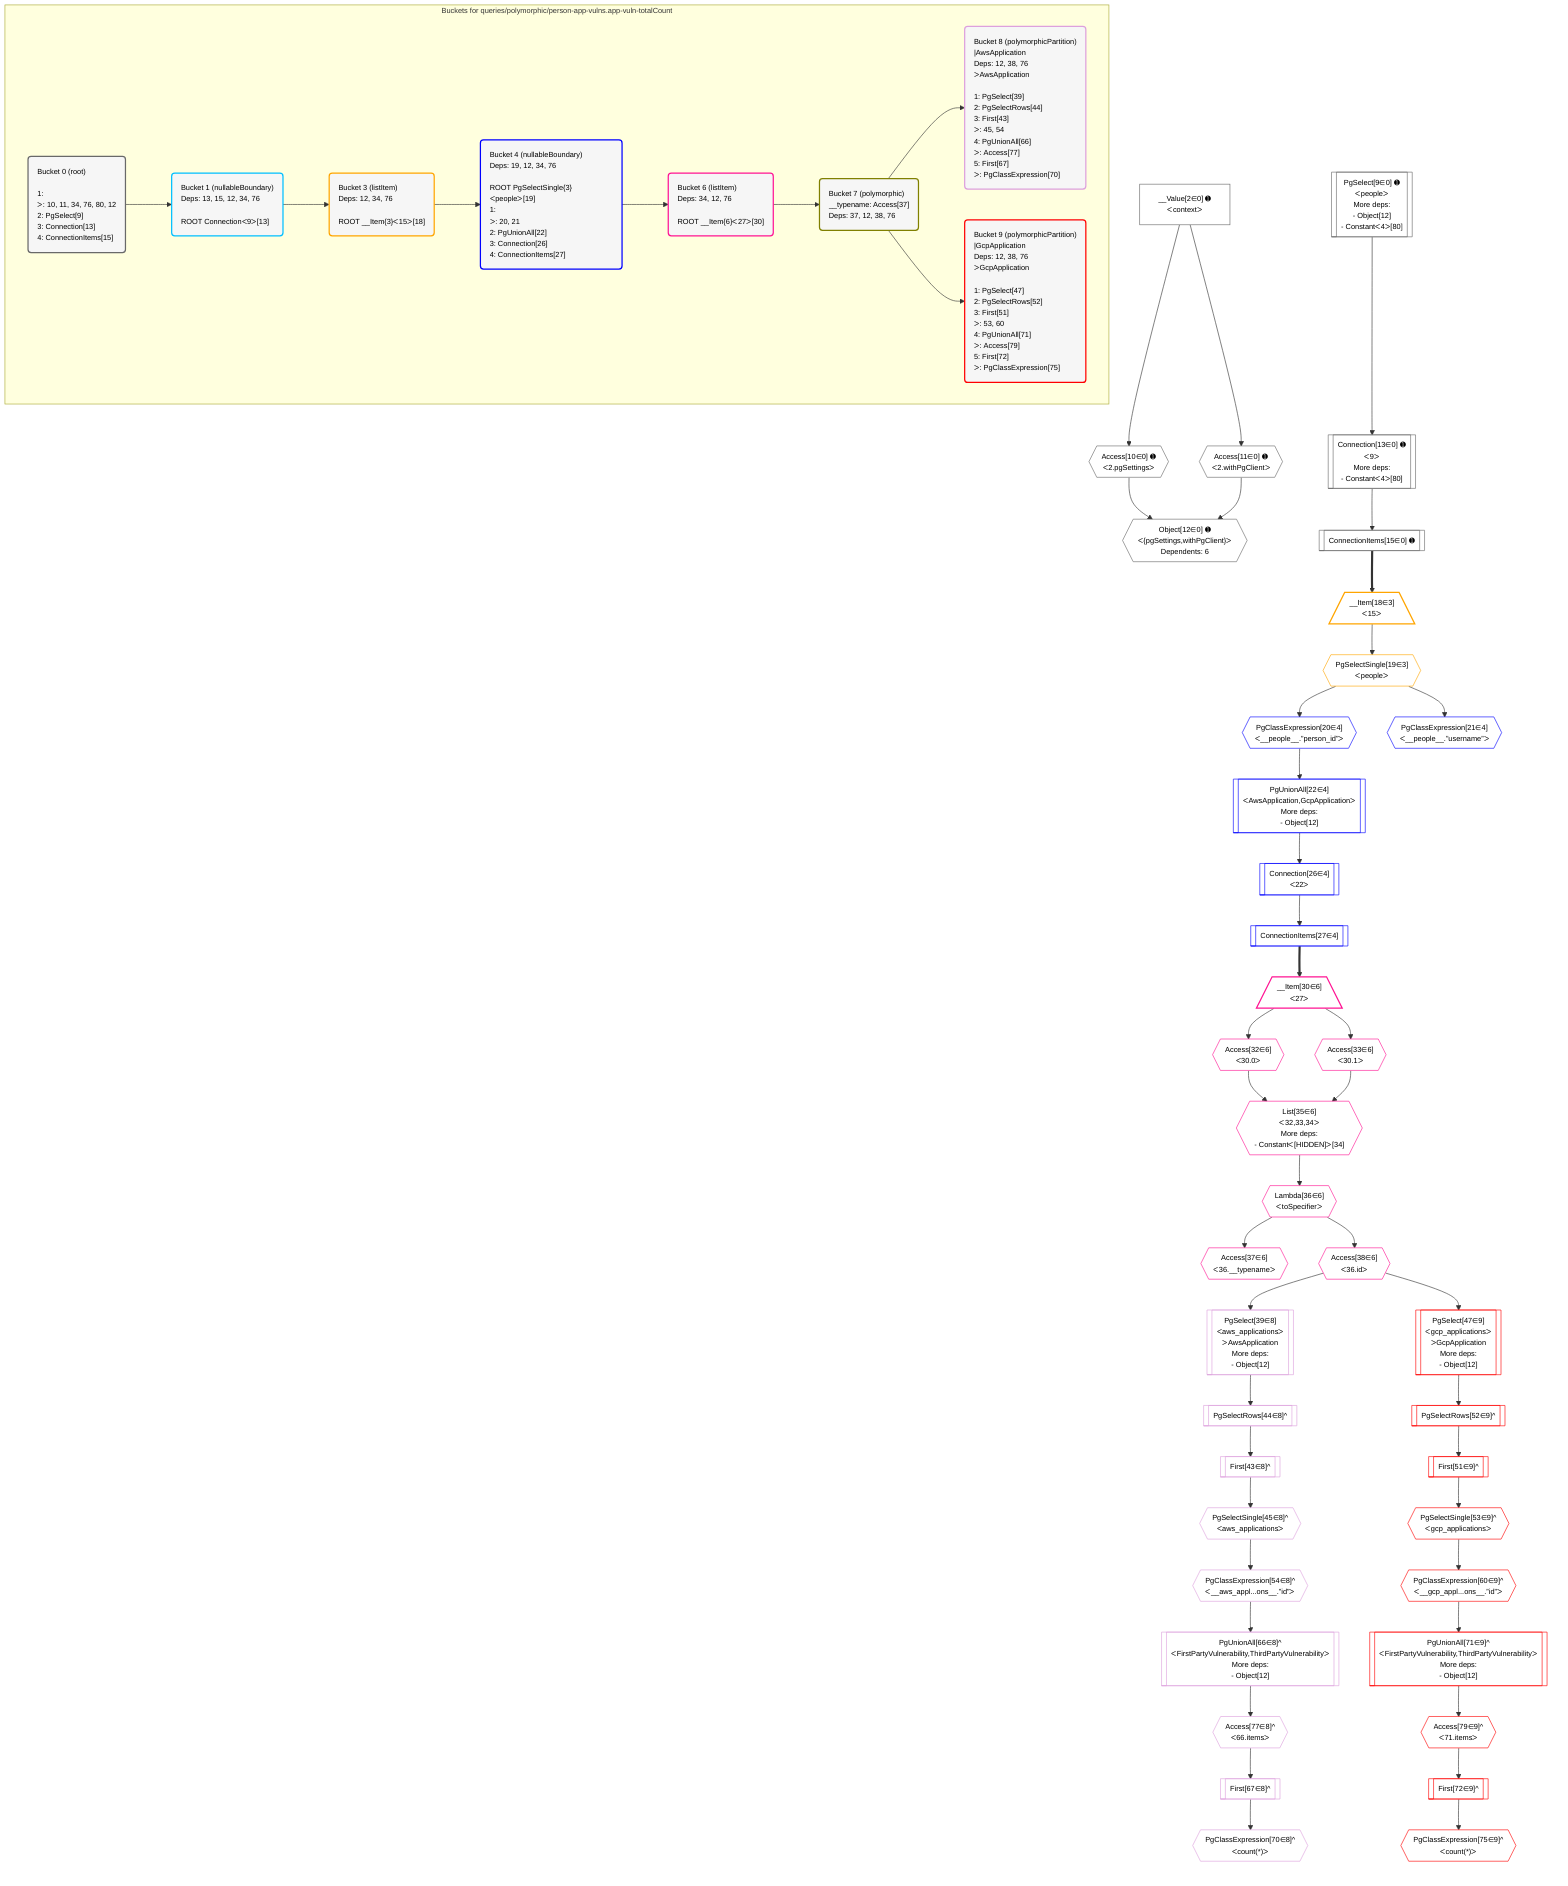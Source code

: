 %%{init: {'themeVariables': { 'fontSize': '12px'}}}%%
graph TD
    classDef path fill:#eee,stroke:#000,color:#000
    classDef plan fill:#fff,stroke-width:1px,color:#000
    classDef itemplan fill:#fff,stroke-width:2px,color:#000
    classDef unbatchedplan fill:#dff,stroke-width:1px,color:#000
    classDef sideeffectplan fill:#fcc,stroke-width:2px,color:#000
    classDef bucket fill:#f6f6f6,color:#000,stroke-width:2px,text-align:left

    subgraph "Buckets for queries/polymorphic/person-app-vulns.app-vuln-totalCount"
    Bucket0("Bucket 0 (root)<br /><br />1: <br />ᐳ: 10, 11, 34, 76, 80, 12<br />2: PgSelect[9]<br />3: Connection[13]<br />4: ConnectionItems[15]"):::bucket
    Bucket1("Bucket 1 (nullableBoundary)<br />Deps: 13, 15, 12, 34, 76<br /><br />ROOT Connectionᐸ9ᐳ[13]"):::bucket
    Bucket3("Bucket 3 (listItem)<br />Deps: 12, 34, 76<br /><br />ROOT __Item{3}ᐸ15ᐳ[18]"):::bucket
    Bucket4("Bucket 4 (nullableBoundary)<br />Deps: 19, 12, 34, 76<br /><br />ROOT PgSelectSingle{3}ᐸpeopleᐳ[19]<br />1: <br />ᐳ: 20, 21<br />2: PgUnionAll[22]<br />3: Connection[26]<br />4: ConnectionItems[27]"):::bucket
    Bucket6("Bucket 6 (listItem)<br />Deps: 34, 12, 76<br /><br />ROOT __Item{6}ᐸ27ᐳ[30]"):::bucket
    Bucket7("Bucket 7 (polymorphic)<br />__typename: Access[37]<br />Deps: 37, 12, 38, 76"):::bucket
    Bucket8("Bucket 8 (polymorphicPartition)<br />|AwsApplication<br />Deps: 12, 38, 76<br />ᐳAwsApplication<br /><br />1: PgSelect[39]<br />2: PgSelectRows[44]<br />3: First[43]<br />ᐳ: 45, 54<br />4: PgUnionAll[66]<br />ᐳ: Access[77]<br />5: First[67]<br />ᐳ: PgClassExpression[70]"):::bucket
    Bucket9("Bucket 9 (polymorphicPartition)<br />|GcpApplication<br />Deps: 12, 38, 76<br />ᐳGcpApplication<br /><br />1: PgSelect[47]<br />2: PgSelectRows[52]<br />3: First[51]<br />ᐳ: 53, 60<br />4: PgUnionAll[71]<br />ᐳ: Access[79]<br />5: First[72]<br />ᐳ: PgClassExpression[75]"):::bucket
    end
    Bucket0 --> Bucket1
    Bucket1 --> Bucket3
    Bucket3 --> Bucket4
    Bucket4 --> Bucket6
    Bucket6 --> Bucket7
    Bucket7 --> Bucket8 & Bucket9

    %% plan dependencies
    PgSelect9[["PgSelect[9∈0] ➊<br />ᐸpeopleᐳ<br />More deps:<br />- Object[12]<br />- Constantᐸ4ᐳ[80]"]]:::plan
    Object12{{"Object[12∈0] ➊<br />ᐸ{pgSettings,withPgClient}ᐳ<br />Dependents: 6"}}:::plan
    Access10{{"Access[10∈0] ➊<br />ᐸ2.pgSettingsᐳ"}}:::plan
    Access11{{"Access[11∈0] ➊<br />ᐸ2.withPgClientᐳ"}}:::plan
    Access10 & Access11 --> Object12
    Connection13[["Connection[13∈0] ➊<br />ᐸ9ᐳ<br />More deps:<br />- Constantᐸ4ᐳ[80]"]]:::plan
    PgSelect9 --> Connection13
    __Value2["__Value[2∈0] ➊<br />ᐸcontextᐳ"]:::plan
    __Value2 --> Access10
    __Value2 --> Access11
    ConnectionItems15[["ConnectionItems[15∈0] ➊"]]:::plan
    Connection13 --> ConnectionItems15
    __Item18[/"__Item[18∈3]<br />ᐸ15ᐳ"\]:::itemplan
    ConnectionItems15 ==> __Item18
    PgSelectSingle19{{"PgSelectSingle[19∈3]<br />ᐸpeopleᐳ"}}:::plan
    __Item18 --> PgSelectSingle19
    PgUnionAll22[["PgUnionAll[22∈4]<br />ᐸAwsApplication,GcpApplicationᐳ<br />More deps:<br />- Object[12]"]]:::plan
    PgClassExpression20{{"PgClassExpression[20∈4]<br />ᐸ__people__.”person_id”ᐳ"}}:::plan
    PgClassExpression20 --> PgUnionAll22
    PgSelectSingle19 --> PgClassExpression20
    PgClassExpression21{{"PgClassExpression[21∈4]<br />ᐸ__people__.”username”ᐳ"}}:::plan
    PgSelectSingle19 --> PgClassExpression21
    Connection26[["Connection[26∈4]<br />ᐸ22ᐳ"]]:::plan
    PgUnionAll22 --> Connection26
    ConnectionItems27[["ConnectionItems[27∈4]"]]:::plan
    Connection26 --> ConnectionItems27
    List35{{"List[35∈6]<br />ᐸ32,33,34ᐳ<br />More deps:<br />- Constantᐸ[HIDDEN]ᐳ[34]"}}:::plan
    Access32{{"Access[32∈6]<br />ᐸ30.0ᐳ"}}:::plan
    Access33{{"Access[33∈6]<br />ᐸ30.1ᐳ"}}:::plan
    Access32 & Access33 --> List35
    __Item30[/"__Item[30∈6]<br />ᐸ27ᐳ"\]:::itemplan
    ConnectionItems27 ==> __Item30
    __Item30 --> Access32
    __Item30 --> Access33
    Lambda36{{"Lambda[36∈6]<br />ᐸtoSpecifierᐳ"}}:::plan
    List35 --> Lambda36
    Access37{{"Access[37∈6]<br />ᐸ36.__typenameᐳ"}}:::plan
    Lambda36 --> Access37
    Access38{{"Access[38∈6]<br />ᐸ36.idᐳ"}}:::plan
    Lambda36 --> Access38
    PgSelect39[["PgSelect[39∈8]<br />ᐸaws_applicationsᐳ<br />ᐳAwsApplication<br />More deps:<br />- Object[12]"]]:::plan
    Access38 --> PgSelect39
    PgUnionAll66[["PgUnionAll[66∈8]^<br />ᐸFirstPartyVulnerability,ThirdPartyVulnerabilityᐳ<br />More deps:<br />- Object[12]"]]:::plan
    PgClassExpression54{{"PgClassExpression[54∈8]^<br />ᐸ__aws_appl...ons__.”id”ᐳ"}}:::plan
    PgClassExpression54 --> PgUnionAll66
    First43[["First[43∈8]^"]]:::plan
    PgSelectRows44[["PgSelectRows[44∈8]^"]]:::plan
    PgSelectRows44 --> First43
    PgSelect39 --> PgSelectRows44
    PgSelectSingle45{{"PgSelectSingle[45∈8]^<br />ᐸaws_applicationsᐳ"}}:::plan
    First43 --> PgSelectSingle45
    PgSelectSingle45 --> PgClassExpression54
    First67[["First[67∈8]^"]]:::plan
    Access77{{"Access[77∈8]^<br />ᐸ66.itemsᐳ"}}:::plan
    Access77 --> First67
    PgClassExpression70{{"PgClassExpression[70∈8]^<br />ᐸcount(*)ᐳ"}}:::plan
    First67 --> PgClassExpression70
    PgUnionAll66 --> Access77
    PgSelect47[["PgSelect[47∈9]<br />ᐸgcp_applicationsᐳ<br />ᐳGcpApplication<br />More deps:<br />- Object[12]"]]:::plan
    Access38 --> PgSelect47
    PgUnionAll71[["PgUnionAll[71∈9]^<br />ᐸFirstPartyVulnerability,ThirdPartyVulnerabilityᐳ<br />More deps:<br />- Object[12]"]]:::plan
    PgClassExpression60{{"PgClassExpression[60∈9]^<br />ᐸ__gcp_appl...ons__.”id”ᐳ"}}:::plan
    PgClassExpression60 --> PgUnionAll71
    First51[["First[51∈9]^"]]:::plan
    PgSelectRows52[["PgSelectRows[52∈9]^"]]:::plan
    PgSelectRows52 --> First51
    PgSelect47 --> PgSelectRows52
    PgSelectSingle53{{"PgSelectSingle[53∈9]^<br />ᐸgcp_applicationsᐳ"}}:::plan
    First51 --> PgSelectSingle53
    PgSelectSingle53 --> PgClassExpression60
    First72[["First[72∈9]^"]]:::plan
    Access79{{"Access[79∈9]^<br />ᐸ71.itemsᐳ"}}:::plan
    Access79 --> First72
    PgClassExpression75{{"PgClassExpression[75∈9]^<br />ᐸcount(*)ᐳ"}}:::plan
    First72 --> PgClassExpression75
    PgUnionAll71 --> Access79

    %% define steps
    classDef bucket0 stroke:#696969
    class Bucket0,__Value2,PgSelect9,Access10,Access11,Object12,Connection13,ConnectionItems15 bucket0
    classDef bucket1 stroke:#00bfff
    class Bucket1 bucket1
    classDef bucket3 stroke:#ffa500
    class Bucket3,__Item18,PgSelectSingle19 bucket3
    classDef bucket4 stroke:#0000ff
    class Bucket4,PgClassExpression20,PgClassExpression21,PgUnionAll22,Connection26,ConnectionItems27 bucket4
    classDef bucket6 stroke:#ff1493
    class Bucket6,__Item30,Access32,Access33,List35,Lambda36,Access37,Access38 bucket6
    classDef bucket7 stroke:#808000
    class Bucket7 bucket7
    classDef bucket8 stroke:#dda0dd
    class Bucket8,PgSelect39,First43,PgSelectRows44,PgSelectSingle45,PgClassExpression54,PgUnionAll66,First67,PgClassExpression70,Access77 bucket8
    classDef bucket9 stroke:#ff0000
    class Bucket9,PgSelect47,First51,PgSelectRows52,PgSelectSingle53,PgClassExpression60,PgUnionAll71,First72,PgClassExpression75,Access79 bucket9